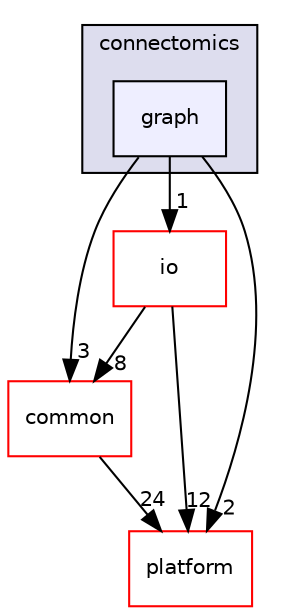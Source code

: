 digraph "bioexplorer/backend/science/connectomics/graph" {
  compound=true
  node [ fontsize="10", fontname="Helvetica"];
  edge [ labelfontsize="10", labelfontname="Helvetica"];
  subgraph clusterdir_facbdce5043c3807997b3ff6b2f121e6 {
    graph [ bgcolor="#ddddee", pencolor="black", label="connectomics" fontname="Helvetica", fontsize="10", URL="dir_facbdce5043c3807997b3ff6b2f121e6.html"]
  dir_cd4075b39bae32027b7671d87bfd7093 [shape=box, label="graph", style="filled", fillcolor="#eeeeff", pencolor="black", URL="dir_cd4075b39bae32027b7671d87bfd7093.html"];
  }
  dir_250f267abadc546ecc00bd4d0ef83277 [shape=box label="io" fillcolor="white" style="filled" color="red" URL="dir_250f267abadc546ecc00bd4d0ef83277.html"];
  dir_5e35986c19ea419782b8bbaa2dbf7d22 [shape=box label="common" fillcolor="white" style="filled" color="red" URL="dir_5e35986c19ea419782b8bbaa2dbf7d22.html"];
  dir_c5a52a81292cf9a5167198f4f346d6d9 [shape=box label="platform" fillcolor="white" style="filled" color="red" URL="dir_c5a52a81292cf9a5167198f4f346d6d9.html"];
  dir_cd4075b39bae32027b7671d87bfd7093->dir_250f267abadc546ecc00bd4d0ef83277 [headlabel="1", labeldistance=1.5 headhref="dir_000046_000051.html"];
  dir_cd4075b39bae32027b7671d87bfd7093->dir_5e35986c19ea419782b8bbaa2dbf7d22 [headlabel="3", labeldistance=1.5 headhref="dir_000046_000043.html"];
  dir_cd4075b39bae32027b7671d87bfd7093->dir_c5a52a81292cf9a5167198f4f346d6d9 [headlabel="2", labeldistance=1.5 headhref="dir_000046_000061.html"];
  dir_250f267abadc546ecc00bd4d0ef83277->dir_5e35986c19ea419782b8bbaa2dbf7d22 [headlabel="8", labeldistance=1.5 headhref="dir_000051_000043.html"];
  dir_250f267abadc546ecc00bd4d0ef83277->dir_c5a52a81292cf9a5167198f4f346d6d9 [headlabel="12", labeldistance=1.5 headhref="dir_000051_000061.html"];
  dir_5e35986c19ea419782b8bbaa2dbf7d22->dir_c5a52a81292cf9a5167198f4f346d6d9 [headlabel="24", labeldistance=1.5 headhref="dir_000043_000061.html"];
}
